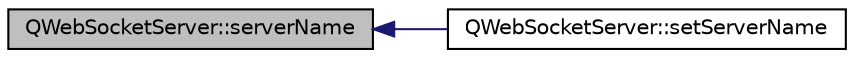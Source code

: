 digraph "QWebSocketServer::serverName"
{
  edge [fontname="Helvetica",fontsize="10",labelfontname="Helvetica",labelfontsize="10"];
  node [fontname="Helvetica",fontsize="10",shape=record];
  rankdir="LR";
  Node50 [label="QWebSocketServer::serverName",height=0.2,width=0.4,color="black", fillcolor="grey75", style="filled", fontcolor="black"];
  Node50 -> Node51 [dir="back",color="midnightblue",fontsize="10",style="solid",fontname="Helvetica"];
  Node51 [label="QWebSocketServer::setServerName",height=0.2,width=0.4,color="black", fillcolor="white", style="filled",URL="$class_q_web_socket_server.html#af8425750d42f210de95cfbb6ad4c287a"];
}
